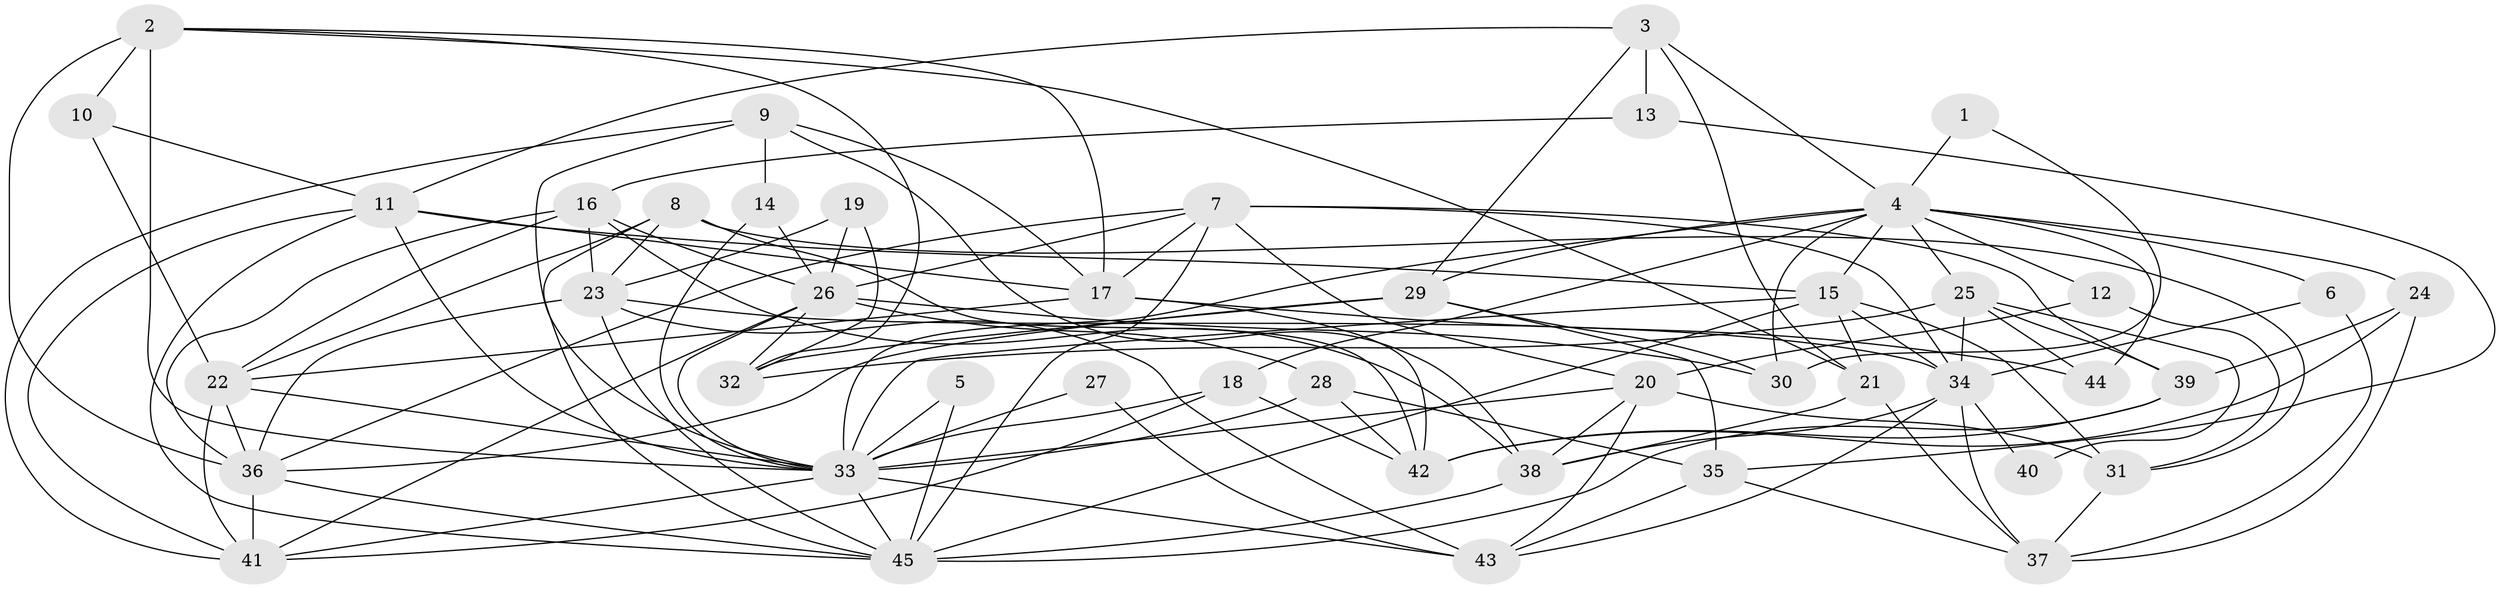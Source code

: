 // original degree distribution, {6: 0.06666666666666667, 4: 0.32222222222222224, 3: 0.23333333333333334, 2: 0.13333333333333333, 5: 0.2, 8: 0.011111111111111112, 9: 0.011111111111111112, 7: 0.022222222222222223}
// Generated by graph-tools (version 1.1) at 2025/50/03/09/25 03:50:02]
// undirected, 45 vertices, 126 edges
graph export_dot {
graph [start="1"]
  node [color=gray90,style=filled];
  1;
  2;
  3;
  4;
  5;
  6;
  7;
  8;
  9;
  10;
  11;
  12;
  13;
  14;
  15;
  16;
  17;
  18;
  19;
  20;
  21;
  22;
  23;
  24;
  25;
  26;
  27;
  28;
  29;
  30;
  31;
  32;
  33;
  34;
  35;
  36;
  37;
  38;
  39;
  40;
  41;
  42;
  43;
  44;
  45;
  1 -- 4 [weight=1.0];
  1 -- 30 [weight=1.0];
  2 -- 10 [weight=1.0];
  2 -- 17 [weight=1.0];
  2 -- 21 [weight=1.0];
  2 -- 32 [weight=1.0];
  2 -- 33 [weight=1.0];
  2 -- 36 [weight=2.0];
  3 -- 4 [weight=1.0];
  3 -- 11 [weight=1.0];
  3 -- 13 [weight=1.0];
  3 -- 21 [weight=1.0];
  3 -- 29 [weight=1.0];
  4 -- 6 [weight=1.0];
  4 -- 12 [weight=1.0];
  4 -- 15 [weight=1.0];
  4 -- 18 [weight=1.0];
  4 -- 24 [weight=1.0];
  4 -- 25 [weight=1.0];
  4 -- 29 [weight=1.0];
  4 -- 30 [weight=1.0];
  4 -- 33 [weight=1.0];
  4 -- 44 [weight=1.0];
  5 -- 33 [weight=1.0];
  5 -- 45 [weight=1.0];
  6 -- 34 [weight=1.0];
  6 -- 37 [weight=1.0];
  7 -- 17 [weight=1.0];
  7 -- 20 [weight=1.0];
  7 -- 26 [weight=1.0];
  7 -- 34 [weight=1.0];
  7 -- 36 [weight=1.0];
  7 -- 39 [weight=1.0];
  7 -- 45 [weight=1.0];
  8 -- 22 [weight=1.0];
  8 -- 23 [weight=1.0];
  8 -- 31 [weight=1.0];
  8 -- 42 [weight=1.0];
  8 -- 45 [weight=1.0];
  9 -- 14 [weight=1.0];
  9 -- 17 [weight=1.0];
  9 -- 33 [weight=1.0];
  9 -- 38 [weight=1.0];
  9 -- 41 [weight=1.0];
  10 -- 11 [weight=1.0];
  10 -- 22 [weight=1.0];
  11 -- 15 [weight=1.0];
  11 -- 17 [weight=1.0];
  11 -- 33 [weight=1.0];
  11 -- 41 [weight=1.0];
  11 -- 45 [weight=1.0];
  12 -- 20 [weight=1.0];
  12 -- 31 [weight=1.0];
  13 -- 16 [weight=1.0];
  13 -- 35 [weight=1.0];
  14 -- 26 [weight=1.0];
  14 -- 33 [weight=1.0];
  15 -- 21 [weight=1.0];
  15 -- 31 [weight=1.0];
  15 -- 33 [weight=1.0];
  15 -- 34 [weight=1.0];
  15 -- 45 [weight=1.0];
  16 -- 22 [weight=1.0];
  16 -- 23 [weight=1.0];
  16 -- 26 [weight=1.0];
  16 -- 36 [weight=1.0];
  16 -- 38 [weight=1.0];
  17 -- 22 [weight=1.0];
  17 -- 42 [weight=1.0];
  17 -- 44 [weight=1.0];
  18 -- 33 [weight=1.0];
  18 -- 41 [weight=1.0];
  18 -- 42 [weight=1.0];
  19 -- 23 [weight=1.0];
  19 -- 26 [weight=1.0];
  19 -- 32 [weight=1.0];
  20 -- 31 [weight=1.0];
  20 -- 33 [weight=1.0];
  20 -- 38 [weight=1.0];
  20 -- 43 [weight=1.0];
  21 -- 37 [weight=1.0];
  21 -- 38 [weight=1.0];
  22 -- 33 [weight=1.0];
  22 -- 36 [weight=1.0];
  22 -- 41 [weight=1.0];
  23 -- 34 [weight=1.0];
  23 -- 36 [weight=1.0];
  23 -- 43 [weight=1.0];
  23 -- 45 [weight=1.0];
  24 -- 37 [weight=1.0];
  24 -- 39 [weight=1.0];
  24 -- 42 [weight=1.0];
  25 -- 32 [weight=1.0];
  25 -- 34 [weight=1.0];
  25 -- 39 [weight=1.0];
  25 -- 40 [weight=1.0];
  25 -- 44 [weight=1.0];
  26 -- 28 [weight=1.0];
  26 -- 30 [weight=1.0];
  26 -- 32 [weight=1.0];
  26 -- 33 [weight=1.0];
  26 -- 41 [weight=1.0];
  27 -- 33 [weight=1.0];
  27 -- 43 [weight=1.0];
  28 -- 33 [weight=1.0];
  28 -- 35 [weight=1.0];
  28 -- 42 [weight=1.0];
  29 -- 30 [weight=1.0];
  29 -- 32 [weight=1.0];
  29 -- 35 [weight=1.0];
  29 -- 36 [weight=1.0];
  31 -- 37 [weight=1.0];
  33 -- 41 [weight=1.0];
  33 -- 43 [weight=1.0];
  33 -- 45 [weight=1.0];
  34 -- 37 [weight=1.0];
  34 -- 38 [weight=1.0];
  34 -- 40 [weight=1.0];
  34 -- 43 [weight=1.0];
  35 -- 37 [weight=1.0];
  35 -- 43 [weight=1.0];
  36 -- 41 [weight=2.0];
  36 -- 45 [weight=1.0];
  38 -- 45 [weight=1.0];
  39 -- 42 [weight=1.0];
  39 -- 45 [weight=1.0];
}
